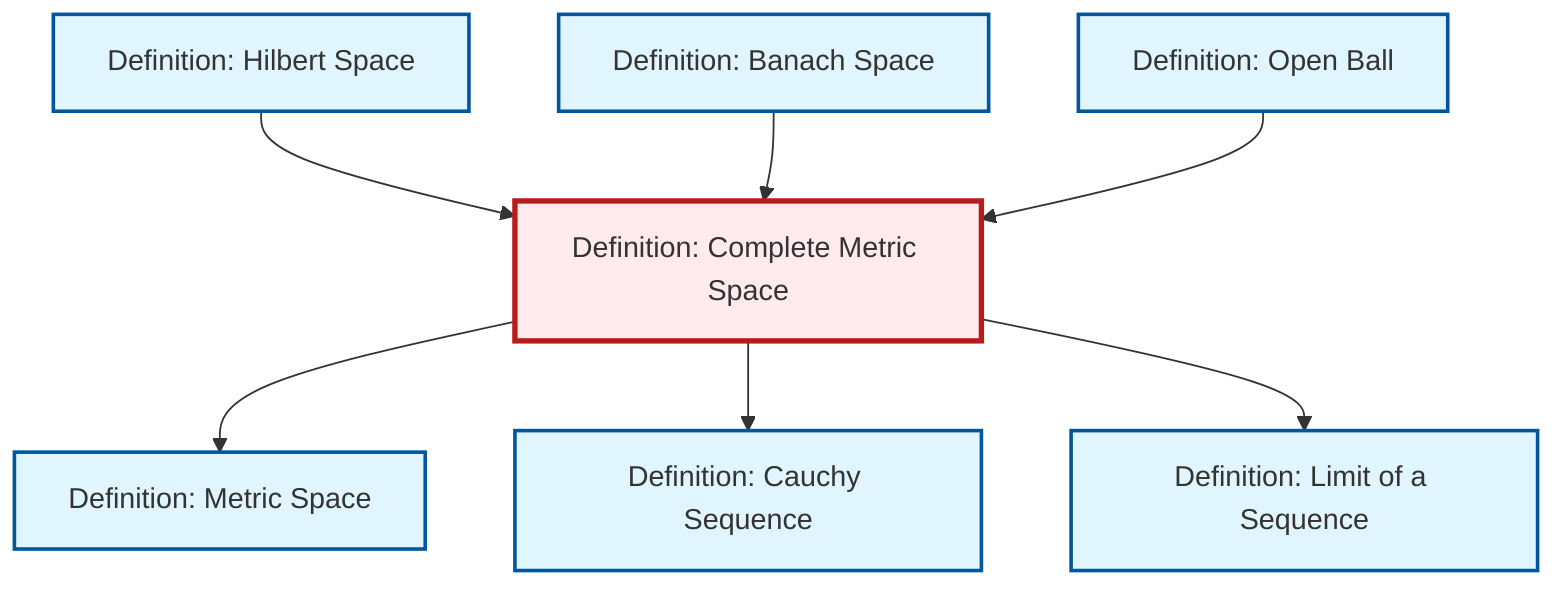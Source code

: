 graph TD
    classDef definition fill:#e1f5fe,stroke:#01579b,stroke-width:2px
    classDef theorem fill:#f3e5f5,stroke:#4a148c,stroke-width:2px
    classDef axiom fill:#fff3e0,stroke:#e65100,stroke-width:2px
    classDef example fill:#e8f5e9,stroke:#1b5e20,stroke-width:2px
    classDef current fill:#ffebee,stroke:#b71c1c,stroke-width:3px
    def-limit["Definition: Limit of a Sequence"]:::definition
    def-metric-space["Definition: Metric Space"]:::definition
    def-complete-metric-space["Definition: Complete Metric Space"]:::definition
    def-hilbert-space["Definition: Hilbert Space"]:::definition
    def-open-ball["Definition: Open Ball"]:::definition
    def-banach-space["Definition: Banach Space"]:::definition
    def-cauchy-sequence["Definition: Cauchy Sequence"]:::definition
    def-complete-metric-space --> def-metric-space
    def-hilbert-space --> def-complete-metric-space
    def-complete-metric-space --> def-cauchy-sequence
    def-banach-space --> def-complete-metric-space
    def-open-ball --> def-complete-metric-space
    def-complete-metric-space --> def-limit
    class def-complete-metric-space current